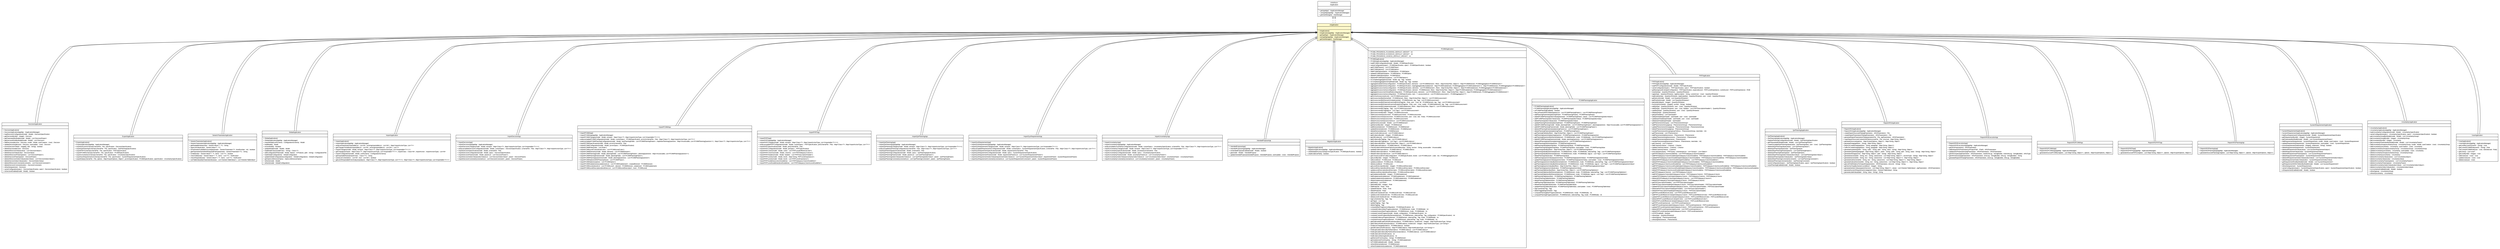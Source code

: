 #!/usr/local/bin/dot
#
# Class diagram 
# Generated by UMLGraph version R5_6-24-gf6e263 (http://www.umlgraph.org/)
#

digraph G {
	edge [fontname="arial",fontsize=10,labelfontname="arial",labelfontsize=10];
	node [fontname="arial",fontsize=10,shape=plaintext];
	nodesep=0.25;
	ranksep=0.5;
	// gov.sandia.cf.application.AApplication
	c35426 [label=<<table title="gov.sandia.cf.application.AApplication" border="0" cellborder="1" cellspacing="0" cellpadding="2" port="p" bgcolor="lemonChiffon" href="./AApplication.html">
		<tr><td><table border="0" cellspacing="0" cellpadding="1">
<tr><td align="center" balign="center"><font face="arial italic"> AApplication </font></td></tr>
		</table></td></tr>
		<tr><td><table border="0" cellspacing="0" cellpadding="1">
<tr><td align="left" balign="left">  </td></tr>
		</table></td></tr>
		<tr><td><table border="0" cellspacing="0" cellpadding="1">
<tr><td align="left" balign="left"> + AApplication() </td></tr>
<tr><td align="left" balign="left"> + AApplication(appMgr : IApplicationManager) </td></tr>
<tr><td align="left" balign="left"> + getAppMgr() : IApplicationManager </td></tr>
<tr><td align="left" balign="left"> + setAppMgr(appMgr : IApplicationManager) </td></tr>
<tr><td align="left" balign="left"> + getDaoManager() : DaoManager </td></tr>
		</table></td></tr>
		</table>>, URL="./AApplication.html", fontname="arial", fontcolor="black", fontsize=10.0];
	// gov.sandia.cf.application.IApplication
	c35545 [label=<<table title="gov.sandia.cf.application.IApplication" border="0" cellborder="1" cellspacing="0" cellpadding="2" port="p" href="./IApplication.html">
		<tr><td><table border="0" cellspacing="0" cellpadding="1">
<tr><td align="center" balign="center"> &#171;interface&#187; </td></tr>
<tr><td align="center" balign="center"> IApplication </td></tr>
		</table></td></tr>
		<tr><td><table border="0" cellspacing="0" cellpadding="1">
<tr><td align="left" balign="left">  </td></tr>
		</table></td></tr>
		<tr><td><table border="0" cellspacing="0" cellpadding="1">
<tr><td align="left" balign="left"><font face="arial italic" point-size="10.0"> + getAppMgr() : IApplicationManager </font></td></tr>
<tr><td align="left" balign="left"><font face="arial italic" point-size="10.0"> + setAppMgr(appMgr : IApplicationManager) </font></td></tr>
<tr><td align="left" balign="left"><font face="arial italic" point-size="10.0"> + getDaoManager() : DaoManager </font></td></tr>
		</table></td></tr>
		</table>>, URL="./IApplication.html", fontname="arial", fontcolor="black", fontsize=10.0];
	// gov.sandia.cf.application.impl.DecisionApplication
	c35575 [label=<<table title="gov.sandia.cf.application.impl.DecisionApplication" border="0" cellborder="1" cellspacing="0" cellpadding="2" port="p" href="./impl/DecisionApplication.html">
		<tr><td><table border="0" cellspacing="0" cellpadding="1">
<tr><td align="center" balign="center"> DecisionApplication </td></tr>
		</table></td></tr>
		<tr><td><table border="0" cellspacing="0" cellpadding="1">
<tr><td align="left" balign="left">  </td></tr>
		</table></td></tr>
		<tr><td><table border="0" cellspacing="0" cellpadding="1">
<tr><td align="left" balign="left"> + DecisionApplication() </td></tr>
<tr><td align="left" balign="left"> + DecisionApplication(appMgr : IApplicationManager) </td></tr>
<tr><td align="left" balign="left"> + loadDecisionConfiguration(model : Model) : DecisionSpecification </td></tr>
<tr><td align="left" balign="left"> + getDecisionById(id : Integer) : Decision </td></tr>
<tr><td align="left" balign="left"> + getParameterByModel(model : Model) : List&lt;DecisionParam&gt; </td></tr>
<tr><td align="left" balign="left"> + getDecisionRootByModel(model : Model) : List&lt;Decision&gt; </td></tr>
<tr><td align="left" balign="left"> + addDecision(decision : Decision, model : Model, userCreation : User) : Decision </td></tr>
<tr><td align="left" balign="left"> + updateDecision(decision : Decision, userUpdate : User) : Decision </td></tr>
<tr><td align="left" balign="left"> + existsDecisionTitle(id : Integer[], title : String) : boolean </td></tr>
<tr><td align="left" balign="left"> + deleteDecision(decision : Decision) </td></tr>
<tr><td align="left" balign="left"> + deleteAllDecisionValue(values : List&lt;DecisionValue&gt;) </td></tr>
<tr><td align="left" balign="left"> + deleteDecisionValue(value : DecisionValue) </td></tr>
<tr><td align="left" balign="left"> + deleteAllDecisionParam(params : List&lt;DecisionParam&gt;) </td></tr>
<tr><td align="left" balign="left"> + deleteDecisionParam(param : DecisionParam) </td></tr>
<tr><td align="left" balign="left"> + deleteAllDecisionSelectValue(selectValues : List&lt;DecisionSelectValue&gt;) </td></tr>
<tr><td align="left" balign="left"> + deleteDecisionSelectValue(select : DecisionSelectValue) </td></tr>
<tr><td align="left" balign="left"> + deleteAllDecisionConstraint(contraints : List&lt;DecisionConstraint&gt;) </td></tr>
<tr><td align="left" balign="left"> + deleteDecisionConstraint(select : DecisionConstraint) </td></tr>
<tr><td align="left" balign="left"> + refresh(requirement : Decision) </td></tr>
<tr><td align="left" balign="left"> + sameConfiguration(spec1 : DecisionSpecification, spec2 : DecisionSpecification) : boolean </td></tr>
<tr><td align="left" balign="left"> + isDecisionEnabled(model : Model) : boolean </td></tr>
		</table></td></tr>
		</table>>, URL="./impl/DecisionApplication.html", fontname="arial", fontcolor="black", fontsize=10.0];
	// gov.sandia.cf.application.impl.ExportApplication
	c35577 [label=<<table title="gov.sandia.cf.application.impl.ExportApplication" border="0" cellborder="1" cellspacing="0" cellpadding="2" port="p" href="./impl/ExportApplication.html">
		<tr><td><table border="0" cellspacing="0" cellpadding="1">
<tr><td align="center" balign="center"> ExportApplication </td></tr>
		</table></td></tr>
		<tr><td><table border="0" cellspacing="0" cellpadding="1">
<tr><td align="left" balign="left">  </td></tr>
		</table></td></tr>
		<tr><td><table border="0" cellspacing="0" cellpadding="1">
<tr><td align="left" balign="left"> + ExportApplication() </td></tr>
<tr><td align="left" balign="left"> + ExportApplication(appMgr : ApplicationManager) </td></tr>
<tr><td align="left" balign="left"> + exportDecisionSchema(schemaFile : File, specification : DecisionSpecification) </td></tr>
<tr><td align="left" balign="left"> + exportQoIPlanningSchema(schemaFile : File, specification : QoIPlanningSpecification) </td></tr>
<tr><td align="left" balign="left"> + exportPIRTSchema(schemaFile : File, specification : PIRTSpecification) </td></tr>
<tr><td align="left" balign="left"> + exportPCMMSchema(schemaFile : File, specification : PCMMSpecification) </td></tr>
<tr><td align="left" balign="left"> + exportUncertaintySchema(schemaFile : File, specification : UncertaintySpecification) </td></tr>
<tr><td align="left" balign="left"> + exportSysRequirementsSchema(schemaFile : File, specification : SystemRequirementSpecification) </td></tr>
<tr><td align="left" balign="left"> + exportData(schemaFile : File, options : Map&lt;ExportOptions, Object&gt;, pcmmSpecification : PCMMSpecification, specification : UncertaintySpecification) </td></tr>
		</table></td></tr>
		</table>>, URL="./impl/ExportApplication.html", fontname="arial", fontcolor="black", fontsize=10.0];
	// gov.sandia.cf.application.impl.GenericParameterApplication
	c35579 [label=<<table title="gov.sandia.cf.application.impl.GenericParameterApplication" border="0" cellborder="1" cellspacing="0" cellpadding="2" port="p" href="./impl/GenericParameterApplication.html">
		<tr><td><table border="0" cellspacing="0" cellpadding="1">
<tr><td align="center" balign="center"> GenericParameterApplication </td></tr>
		</table></td></tr>
		<tr><td><table border="0" cellspacing="0" cellpadding="1">
<tr><td align="left" balign="left">  </td></tr>
		</table></td></tr>
		<tr><td><table border="0" cellspacing="0" cellpadding="1">
<tr><td align="left" balign="left"> + GenericParameterApplication() </td></tr>
<tr><td align="left" balign="left"> + GenericParameterApplication(appMgr : ApplicationManager) </td></tr>
<tr><td align="left" balign="left"> + getReadableValue(value : GenericValue&lt;?, ?&gt;) : String </td></tr>
<tr><td align="left" balign="left"> + openLinkValue(value : GenericValue&lt;?, ?&gt;) </td></tr>
<tr><td align="left" balign="left"> + isParameterAvailableForLevel(parameter : GenericParameter&lt;?&gt;, levelNumber : int) : boolean </td></tr>
<tr><td align="left" balign="left"> + getParameterNameWithRequiredPrefix(parameter : GenericParameter&lt;?&gt;) : String </td></tr>
<tr><td align="left" balign="left"> + isValid(value : GenericValue&lt;?, ?&gt;, items : List&lt;?&gt;) : boolean </td></tr>
<tr><td align="left" balign="left"> + checkValid(value : GenericValue&lt;?, ?&gt;, items : List&lt;?&gt;) : Notification </td></tr>
<tr><td align="left" balign="left"> + checkRequired(value : GenericValue&lt;?, ?&gt;, items : List&lt;?&gt;) : Notification </td></tr>
<tr><td align="left" balign="left"> + sortTableValuesByParameterId(values : List&lt;IGenericTableValue&gt;) : List&lt;IGenericTableValue&gt; </td></tr>
		</table></td></tr>
		</table>>, URL="./impl/GenericParameterApplication.html", fontname="arial", fontcolor="black", fontsize=10.0];
	// gov.sandia.cf.application.impl.GlobalApplication
	c35581 [label=<<table title="gov.sandia.cf.application.impl.GlobalApplication" border="0" cellborder="1" cellspacing="0" cellpadding="2" port="p" href="./impl/GlobalApplication.html">
		<tr><td><table border="0" cellspacing="0" cellpadding="1">
<tr><td align="center" balign="center"> GlobalApplication </td></tr>
		</table></td></tr>
		<tr><td><table border="0" cellspacing="0" cellpadding="1">
<tr><td align="left" balign="left">  </td></tr>
		</table></td></tr>
		<tr><td><table border="0" cellspacing="0" cellpadding="1">
<tr><td align="left" balign="left"> + GlobalApplication() </td></tr>
<tr><td align="left" balign="left"> + GlobalApplication(appMgr : ApplicationManager) </td></tr>
<tr><td align="left" balign="left"> + importModel(confSchema : ConfigurationSchema) : Model </td></tr>
<tr><td align="left" balign="left"> + loadModel() : Model </td></tr>
<tr><td align="left" balign="left"> + existsModel() : Boolean </td></tr>
<tr><td align="left" balign="left"> + updateModel(model : Model) : Model </td></tr>
<tr><td align="left" balign="left"> + loadModelClass(modelClass : String) : Class&lt;?&gt; </td></tr>
<tr><td align="left" balign="left"> + addConfigurationFile(model : Model, feature : CFFeature, path : String) : ConfigurationFile </td></tr>
<tr><td align="left" balign="left"> + loadGlobalConfiguration() : GlobalConfiguration </td></tr>
<tr><td align="left" balign="left"> + updateGlobalConfiguration(configuration : GlobalConfiguration) : GlobalConfiguration </td></tr>
<tr><td align="left" balign="left"> + getOpenLinkBrowserOpts() : OpenLinkBrowserOption </td></tr>
<tr><td align="left" balign="left"> + refresh(model : Model) </td></tr>
<tr><td align="left" balign="left"> + refresh(model : GlobalConfiguration) </td></tr>
		</table></td></tr>
		</table>>, URL="./impl/GlobalApplication.html", fontname="arial", fontcolor="black", fontsize=10.0];
	// gov.sandia.cf.application.impl.ImportApplication
	c35583 [label=<<table title="gov.sandia.cf.application.impl.ImportApplication" border="0" cellborder="1" cellspacing="0" cellpadding="2" port="p" href="./impl/ImportApplication.html">
		<tr><td><table border="0" cellspacing="0" cellpadding="1">
<tr><td align="center" balign="center"> ImportApplication </td></tr>
		</table></td></tr>
		<tr><td><table border="0" cellspacing="0" cellpadding="1">
<tr><td align="left" balign="left">  </td></tr>
		</table></td></tr>
		<tr><td><table border="0" cellspacing="0" cellpadding="1">
<tr><td align="left" balign="left"> + ImportApplication() </td></tr>
<tr><td align="left" balign="left"> + ImportApplication(appMgr : ApplicationManager) </td></tr>
<tr><td align="left" balign="left"> + analyzeImport(newImportableList : List&lt;M&gt;, existingImportableList : List&lt;M&gt;) : Map&lt;ImportActionType, List&lt;?&gt;&gt; </td></tr>
<tr><td align="left" balign="left"> + getChangesToAdd(newImportableList : List&lt;M&gt;, existingImportableList : List&lt;M&gt;) : List&lt;?&gt; </td></tr>
<tr><td align="left" balign="left"> + importChanges(model : Model, toImport : Map&lt;Class&lt;?&gt;, Map&lt;ImportActionType, List&lt;IImportable&lt;?&gt;&gt;&gt;&gt;) </td></tr>
<tr><td align="left" balign="left"> + getChanges(toImport : Map&lt;Class&lt;?&gt;, Map&lt;ImportActionType, List&lt;IImportable&lt;?&gt;&gt;&gt;&gt;, importClass : Class&lt;M&gt;, importAction : ImportActionType) : List&lt;M&gt; </td></tr>
<tr><td align="left" balign="left"> + importConfiguration(model : Model, confSchema : ConfigurationSchema) </td></tr>
<tr><td align="left" balign="left"> + getImportableName(importClass : Class&lt;?&gt;) : String </td></tr>
<tr><td align="left" balign="left"> + sameListContent(list1 : List&lt;M&gt;, list2 : List&lt;M&gt;) : boolean </td></tr>
<tr><td align="left" balign="left"> + getListOfImportableFromAnalysis(analysis : Map&lt;Class&lt;?&gt;, Map&lt;ImportActionType, List&lt;?&gt;&gt;&gt;) : Map&lt;Class&lt;?&gt;, Map&lt;ImportActionType, List&lt;IImportable&lt;?&gt;&gt;&gt;&gt; </td></tr>
		</table></td></tr>
		</table>>, URL="./impl/ImportApplication.html", fontname="arial", fontcolor="black", fontsize=10.0];
	// gov.sandia.cf.application.impl.ImportDecisionApp
	c35585 [label=<<table title="gov.sandia.cf.application.impl.ImportDecisionApp" border="0" cellborder="1" cellspacing="0" cellpadding="2" port="p" href="./impl/ImportDecisionApp.html">
		<tr><td><table border="0" cellspacing="0" cellpadding="1">
<tr><td align="center" balign="center"> ImportDecisionApp </td></tr>
		</table></td></tr>
		<tr><td><table border="0" cellspacing="0" cellpadding="1">
<tr><td align="left" balign="left">  </td></tr>
		</table></td></tr>
		<tr><td><table border="0" cellspacing="0" cellpadding="1">
<tr><td align="left" balign="left"> + ImportDecisionApp() </td></tr>
<tr><td align="left" balign="left"> + ImportDecisionApp(appMgr : ApplicationManager) </td></tr>
<tr><td align="left" balign="left"> + importDecisionChanges(model : Model, toImport : Map&lt;Class&lt;?&gt;, Map&lt;ImportActionType, List&lt;IImportable&lt;?&gt;&gt;&gt;&gt;) </td></tr>
<tr><td align="left" balign="left"> + analyzeUpdateDecisionConfiguration(model : Model, currentSpecs : DecisionSpecification, schemaFile : File) : Map&lt;Class&lt;?&gt;, Map&lt;ImportActionType, List&lt;?&gt;&gt;&gt; </td></tr>
<tr><td align="left" balign="left"> + importDecisionSpecification(model : Model, schemaFile : File) </td></tr>
<tr><td align="left" balign="left"> + importDecisionConfiguration(model : Model, specs : DecisionSpecification) </td></tr>
<tr><td align="left" balign="left"> + importDecisionParam(model : Model, paramList : List&lt;DecisionParam&gt;) </td></tr>
<tr><td align="left" balign="left"> + importDecisionSelectValue(selectValueList : List&lt;DecisionSelectValue&gt;, param : DecisionParam) </td></tr>
<tr><td align="left" balign="left"> + importDecisionConstraint(constraintList : List&lt;DecisionConstraint&gt;, param : DecisionParam) </td></tr>
		</table></td></tr>
		</table>>, URL="./impl/ImportDecisionApp.html", fontname="arial", fontcolor="black", fontsize=10.0];
	// gov.sandia.cf.application.impl.ImportPCMMApp
	c35587 [label=<<table title="gov.sandia.cf.application.impl.ImportPCMMApp" border="0" cellborder="1" cellspacing="0" cellpadding="2" port="p" href="./impl/ImportPCMMApp.html">
		<tr><td><table border="0" cellspacing="0" cellpadding="1">
<tr><td align="center" balign="center"> ImportPCMMApp </td></tr>
		</table></td></tr>
		<tr><td><table border="0" cellspacing="0" cellpadding="1">
<tr><td align="left" balign="left">  </td></tr>
		</table></td></tr>
		<tr><td><table border="0" cellspacing="0" cellpadding="1">
<tr><td align="left" balign="left"> + ImportPCMMApp() </td></tr>
<tr><td align="left" balign="left"> + ImportPCMMApp(appMgr : ApplicationManager) </td></tr>
<tr><td align="left" balign="left"> + importPCMMChanges(model : Model, toImport : Map&lt;Class&lt;?&gt;, Map&lt;ImportActionType, List&lt;IImportable&lt;?&gt;&gt;&gt;&gt;) </td></tr>
<tr><td align="left" balign="left"> + analyzeUpdatePCMMConfiguration(model : Model, currentSpecs : PCMMSpecification, pcmmSchemaFile : File) : Map&lt;Class&lt;?&gt;, Map&lt;ImportActionType, List&lt;?&gt;&gt;&gt; </td></tr>
<tr><td align="left" balign="left"> + analyzeUpdatePCMMPlanningConfiguration(model : Model, newPlanningFields : List&lt;PCMMPlanningParam&gt;, mapNewPlanningQuestions : Map&lt;IAssessable, List&lt;PCMMPlanningQuestion&gt;&gt;) : Map&lt;Class&lt;?&gt;, Map&lt;ImportActionType, List&lt;?&gt;&gt;&gt; </td></tr>
<tr><td align="left" balign="left"> + importPCMMSpecification(model : Model, pcmmSchemaFile : File) </td></tr>
<tr><td align="left" balign="left"> + importPCMMConfiguration(model : Model, pcmmSpecs : PCMMSpecification) </td></tr>
<tr><td align="left" balign="left"> + importPCMMRoles(roles : List&lt;Role&gt;) </td></tr>
<tr><td align="left" balign="left"> + importPCMMLevelColors(levelColors : List&lt;PCMMLevelColor&gt;) </td></tr>
<tr><td align="left" balign="left"> + importPCMMElements(model : Model, elements : List&lt;PCMMElement&gt;) </td></tr>
<tr><td align="left" balign="left"> + importPCMMPlanning(model : Model, planningFields : List&lt;PCMMPlanningParam&gt;, planningQuestions : Map&lt;IAssessable, List&lt;PCMMPlanningQuestion&gt;&gt;) </td></tr>
<tr><td align="left" balign="left"> + importPCMMPlanningParam(model : Model, planningFields : List&lt;PCMMPlanningParam&gt;) </td></tr>
<tr><td align="left" balign="left"> + importPCMMPlanningQuestions(model : Model, planningQuestions : List&lt;PCMMPlanningQuestion&gt;) </td></tr>
<tr><td align="left" balign="left"> + importPCMMOptionsWithPhases(phases : List&lt;PCMMPhase&gt;) </td></tr>
<tr><td align="left" balign="left"> + importPCMMOptions(options : List&lt;PCMMOption&gt;) </td></tr>
<tr><td align="left" balign="left"> + importPCMMSubelements(subelementList : List&lt;PCMMSubelement&gt;, createdElement : PCMMElement) </td></tr>
<tr><td align="left" balign="left"> + importPCMMLevels(levelList : List&lt;PCMMLevel&gt;, element : PCMMElement, subelement : PCMMSubelement) </td></tr>
<tr><td align="left" balign="left"> + importPCMMLevelDescriptors(levelDescList : List&lt;PCMMLevelDescriptor&gt;, level : PCMMLevel) </td></tr>
		</table></td></tr>
		</table>>, URL="./impl/ImportPCMMApp.html", fontname="arial", fontcolor="black", fontsize=10.0];
	// gov.sandia.cf.application.impl.ImportPIRTApp
	c35589 [label=<<table title="gov.sandia.cf.application.impl.ImportPIRTApp" border="0" cellborder="1" cellspacing="0" cellpadding="2" port="p" href="./impl/ImportPIRTApp.html">
		<tr><td><table border="0" cellspacing="0" cellpadding="1">
<tr><td align="center" balign="center"> ImportPIRTApp </td></tr>
		</table></td></tr>
		<tr><td><table border="0" cellspacing="0" cellpadding="1">
<tr><td align="left" balign="left">  </td></tr>
		</table></td></tr>
		<tr><td><table border="0" cellspacing="0" cellpadding="1">
<tr><td align="left" balign="left"> + ImportPIRTApp() </td></tr>
<tr><td align="left" balign="left"> + ImportPIRTApp(appMgr : ApplicationManager) </td></tr>
<tr><td align="left" balign="left"> + importPIRTChanges(model : Model, toImport : Map&lt;Class&lt;?&gt;, Map&lt;ImportActionType, List&lt;IImportable&lt;?&gt;&gt;&gt;&gt;) </td></tr>
<tr><td align="left" balign="left"> + analyzeUpdatePIRTConfiguration(model : Model, currentSpecs : PIRTSpecification, pirtSchemaFile : File) : Map&lt;Class&lt;?&gt;, Map&lt;ImportActionType, List&lt;?&gt;&gt;&gt; </td></tr>
<tr><td align="left" balign="left"> + importPIRTSpecification(model : Model, pirtSchemaFile : File) </td></tr>
<tr><td align="left" balign="left"> + importPIRTConfiguration(model : Model, pirtSpecs : PIRTSpecification) </td></tr>
<tr><td align="left" balign="left"> + importPIRTColors(model : Model, colors : List&lt;PIRTLevelDifferenceColor&gt;) </td></tr>
<tr><td align="left" balign="left"> + importPIRTColumns(model : Model, columns : List&lt;PIRTAdequacyColumn&gt;) </td></tr>
<tr><td align="left" balign="left"> + importPIRTHeaders(model : Model, headers : List&lt;PIRTDescriptionHeader&gt;) </td></tr>
<tr><td align="left" balign="left"> + importPIRTLevels(model : Model, levels : Map&lt;String, PIRTLevelImportance&gt;) </td></tr>
<tr><td align="left" balign="left"> + importPIRTLevels(model : Model, levels : List&lt;PIRTLevelImportance&gt;) </td></tr>
<tr><td align="left" balign="left"> + importPIRTGuidelines(columnGuidelines : List&lt;PIRTAdequacyColumnGuideline&gt;) </td></tr>
<tr><td align="left" balign="left"> + importPIRTLevelGuidelines(levelGuidelines : List&lt;PIRTAdequacyColumnLevelGuideline&gt;) </td></tr>
		</table></td></tr>
		</table>>, URL="./impl/ImportPIRTApp.html", fontname="arial", fontcolor="black", fontsize=10.0];
	// gov.sandia.cf.application.impl.ImportQoIPlanningApp
	c35591 [label=<<table title="gov.sandia.cf.application.impl.ImportQoIPlanningApp" border="0" cellborder="1" cellspacing="0" cellpadding="2" port="p" href="./impl/ImportQoIPlanningApp.html">
		<tr><td><table border="0" cellspacing="0" cellpadding="1">
<tr><td align="center" balign="center"> ImportQoIPlanningApp </td></tr>
		</table></td></tr>
		<tr><td><table border="0" cellspacing="0" cellpadding="1">
<tr><td align="left" balign="left">  </td></tr>
		</table></td></tr>
		<tr><td><table border="0" cellspacing="0" cellpadding="1">
<tr><td align="left" balign="left"> + ImportQoIPlanningApp() </td></tr>
<tr><td align="left" balign="left"> + ImportQoIPlanningApp(appMgr : ApplicationManager) </td></tr>
<tr><td align="left" balign="left"> + importQoIPlanningChanges(model : Model, toImport : Map&lt;Class&lt;?&gt;, Map&lt;ImportActionType, List&lt;IImportable&lt;?&gt;&gt;&gt;&gt;) </td></tr>
<tr><td align="left" balign="left"> + analyzeUpdateQoIPlanningConfiguration(schemaFile : File) : Map&lt;Class&lt;?&gt;, Map&lt;ImportActionType, List&lt;?&gt;&gt;&gt; </td></tr>
<tr><td align="left" balign="left"> + importQoIPlanningSpecification(model : Model, schemaFile : File) </td></tr>
<tr><td align="left" balign="left"> + importQoIPlanningConfiguration(model : Model, specs : QoIPlanningSpecification) </td></tr>
<tr><td align="left" balign="left"> + importQoIPlanningParam(model : Model, paramList : List&lt;QoIPlanningParam&gt;) </td></tr>
<tr><td align="left" balign="left"> + importQoIPlanningSelectValue(selectValueList : List&lt;QoIPlanningSelectValue&gt;, param : QoIPlanningParam) </td></tr>
<tr><td align="left" balign="left"> + importQoIPlanningConstraint(constraintList : List&lt;QoIPlanningConstraint&gt;, param : QoIPlanningParam) </td></tr>
		</table></td></tr>
		</table>>, URL="./impl/ImportQoIPlanningApp.html", fontname="arial", fontcolor="black", fontsize=10.0];
	// gov.sandia.cf.application.impl.ImportSysRequirementApp
	c35593 [label=<<table title="gov.sandia.cf.application.impl.ImportSysRequirementApp" border="0" cellborder="1" cellspacing="0" cellpadding="2" port="p" href="./impl/ImportSysRequirementApp.html">
		<tr><td><table border="0" cellspacing="0" cellpadding="1">
<tr><td align="center" balign="center"> ImportSysRequirementApp </td></tr>
		</table></td></tr>
		<tr><td><table border="0" cellspacing="0" cellpadding="1">
<tr><td align="left" balign="left">  </td></tr>
		</table></td></tr>
		<tr><td><table border="0" cellspacing="0" cellpadding="1">
<tr><td align="left" balign="left"> + ImportSysRequirementApp() </td></tr>
<tr><td align="left" balign="left"> + ImportSysRequirementApp(appMgr : ApplicationManager) </td></tr>
<tr><td align="left" balign="left"> + importSysRequirementChanges(model : Model, toImport : Map&lt;Class&lt;?&gt;, Map&lt;ImportActionType, List&lt;IImportable&lt;?&gt;&gt;&gt;&gt;) </td></tr>
<tr><td align="left" balign="left"> + analyzeUpdateRequirementsConfiguration(model : Model, currentSpecs : SystemRequirementSpecification, schemaFile : File) : Map&lt;Class&lt;?&gt;, Map&lt;ImportActionType, List&lt;?&gt;&gt;&gt; </td></tr>
<tr><td align="left" balign="left"> + importSysRequirementSpecification(model : Model, requirementSchemaFile : File) </td></tr>
<tr><td align="left" balign="left"> + importSysRequirementConfiguration(model : Model, specs : SystemRequirementSpecification) </td></tr>
<tr><td align="left" balign="left"> + importSysRequirementParam(model : Model, requirementParamList : List&lt;SystemRequirementParam&gt;) </td></tr>
<tr><td align="left" balign="left"> + importSysRequirementSelectValue(requirementSelectValueList : List&lt;SystemRequirementSelectValue&gt;, requirementParam : SystemRequirementParam) </td></tr>
<tr><td align="left" balign="left"> + importSysRequirementConstraint(constraintList : List&lt;SystemRequirementConstraint&gt;, param : SystemRequirementParam) </td></tr>
		</table></td></tr>
		</table>>, URL="./impl/ImportSysRequirementApp.html", fontname="arial", fontcolor="black", fontsize=10.0];
	// gov.sandia.cf.application.impl.ImportUncertaintyApp
	c35595 [label=<<table title="gov.sandia.cf.application.impl.ImportUncertaintyApp" border="0" cellborder="1" cellspacing="0" cellpadding="2" port="p" href="./impl/ImportUncertaintyApp.html">
		<tr><td><table border="0" cellspacing="0" cellpadding="1">
<tr><td align="center" balign="center"> ImportUncertaintyApp </td></tr>
		</table></td></tr>
		<tr><td><table border="0" cellspacing="0" cellpadding="1">
<tr><td align="left" balign="left">  </td></tr>
		</table></td></tr>
		<tr><td><table border="0" cellspacing="0" cellpadding="1">
<tr><td align="left" balign="left"> + ImportUncertaintyApp() </td></tr>
<tr><td align="left" balign="left"> + ImportUncertaintyApp(appMgr : ApplicationManager) </td></tr>
<tr><td align="left" balign="left"> + analyzeUpdateUncertaintyConfiguration(model : Model, currentSpecs : UncertaintySpecification, schemaFile : File) : Map&lt;Class&lt;?&gt;, Map&lt;ImportActionType, List&lt;?&gt;&gt;&gt; </td></tr>
<tr><td align="left" balign="left"> + importUncertaintyChanges(model : Model, toImport : Map&lt;Class&lt;?&gt;, Map&lt;ImportActionType, List&lt;IImportable&lt;?&gt;&gt;&gt;&gt;) </td></tr>
<tr><td align="left" balign="left"> + importUncertaintySpecification(model : Model, uncertaintySchemaFile : File) </td></tr>
<tr><td align="left" balign="left"> + importUncertaintyConfiguration(model : Model, specs : UncertaintySpecification) </td></tr>
<tr><td align="left" balign="left"> + importUncertaintyParam(model : Model, uncertaintyParamList : List&lt;UncertaintyParam&gt;) </td></tr>
<tr><td align="left" balign="left"> + importUncertaintySelectValue(uncertaintySelectValueList : List&lt;UncertaintySelectValue&gt;, uncertaintyParam : UncertaintyParam) </td></tr>
<tr><td align="left" balign="left"> + importUncertaintyConstraint(constraintList : List&lt;UncertaintyConstraint&gt;, param : UncertaintyParam) </td></tr>
		</table></td></tr>
		</table>>, URL="./impl/ImportUncertaintyApp.html", fontname="arial", fontcolor="black", fontsize=10.0];
	// gov.sandia.cf.application.impl.IntendedPurposeApp
	c35597 [label=<<table title="gov.sandia.cf.application.impl.IntendedPurposeApp" border="0" cellborder="1" cellspacing="0" cellpadding="2" port="p" href="./impl/IntendedPurposeApp.html">
		<tr><td><table border="0" cellspacing="0" cellpadding="1">
<tr><td align="center" balign="center"> IntendedPurposeApp </td></tr>
		</table></td></tr>
		<tr><td><table border="0" cellspacing="0" cellpadding="1">
<tr><td align="left" balign="left">  </td></tr>
		</table></td></tr>
		<tr><td><table border="0" cellspacing="0" cellpadding="1">
<tr><td align="left" balign="left"> + IntendedPurposeApp() </td></tr>
<tr><td align="left" balign="left"> + IntendedPurposeApp(appMgr : ApplicationManager) </td></tr>
<tr><td align="left" balign="left"> + isIntendedPurposeEnabled(model : Model) : boolean </td></tr>
<tr><td align="left" balign="left"> + get(model : Model) : IntendedPurpose </td></tr>
<tr><td align="left" balign="left"> + updateIntendedPurpose(intendedPurpose : IntendedPurpose, userUpdate : User) : IntendedPurpose </td></tr>
		</table></td></tr>
		</table>>, URL="./impl/IntendedPurposeApp.html", fontname="arial", fontcolor="black", fontsize=10.0];
	// gov.sandia.cf.application.impl.MigrationApplication
	c35599 [label=<<table title="gov.sandia.cf.application.impl.MigrationApplication" border="0" cellborder="1" cellspacing="0" cellpadding="2" port="p" href="./impl/MigrationApplication.html">
		<tr><td><table border="0" cellspacing="0" cellpadding="1">
<tr><td align="center" balign="center"> MigrationApplication </td></tr>
		</table></td></tr>
		<tr><td><table border="0" cellspacing="0" cellpadding="1">
<tr><td align="left" balign="left">  </td></tr>
		</table></td></tr>
		<tr><td><table border="0" cellspacing="0" cellpadding="1">
<tr><td align="left" balign="left"> + MigrationApplication() </td></tr>
<tr><td align="left" balign="left"> + MigrationApplication(appMgr : ApplicationManager) </td></tr>
<tr><td align="left" balign="left"> + clearMultipleAssessment(pcmmSpecification : PCMMSpecification) : boolean </td></tr>
<tr><td align="left" balign="left"> + clearEvidencePath() : boolean </td></tr>
		</table></td></tr>
		</table>>, URL="./impl/MigrationApplication.html", fontname="arial", fontcolor="black", fontsize=10.0];
	// gov.sandia.cf.application.impl.PCMMApplication
	c35602 [label=<<table title="gov.sandia.cf.application.impl.PCMMApplication" border="0" cellborder="1" cellspacing="0" cellpadding="2" port="p" href="./impl/PCMMApplication.html">
		<tr><td><table border="0" cellspacing="0" cellpadding="1">
<tr><td align="center" balign="center"> PCMMApplication </td></tr>
		</table></td></tr>
		<tr><td><table border="0" cellspacing="0" cellpadding="1">
<tr><td align="left" balign="left"> + PCMM_PROGRESS_PLANNING_DEFAULT_WEIGHT : int </td></tr>
<tr><td align="left" balign="left"> + PCMM_PROGRESS_EVIDENCE_DEFAULT_WEIGHT : int </td></tr>
<tr><td align="left" balign="left"> + PCMM_PROGRESS_ASSESS_DEFAULT_WEIGHT : int </td></tr>
		</table></td></tr>
		<tr><td><table border="0" cellspacing="0" cellpadding="1">
<tr><td align="left" balign="left"> + PCMMApplication() </td></tr>
<tr><td align="left" balign="left"> + PCMMApplication(appMgr : ApplicationManager) </td></tr>
<tr><td align="left" balign="left"> + loadPCMMConfiguration(model : Model) : PCMMSpecification </td></tr>
<tr><td align="left" balign="left"> + sameConfiguration(spec1 : PCMMSpecification, spec2 : PCMMSpecification) : boolean </td></tr>
<tr><td align="left" balign="left"> + getPCMMPhases() : List&lt;PCMMPhase&gt; </td></tr>
<tr><td align="left" balign="left"> + getPCMMOptions() : List&lt;PCMMOption&gt; </td></tr>
<tr><td align="left" balign="left"> + addPCMMOption(option : PCMMOption) : PCMMOption </td></tr>
<tr><td align="left" balign="left"> + updatePCMMOption(option : PCMMOption) : PCMMOption </td></tr>
<tr><td align="left" balign="left"> + deletePCMMOption(option : PCMMOption) </td></tr>
<tr><td align="left" balign="left"> + deleteAllPCMMOptions(options : List&lt;PCMMOption&gt;) </td></tr>
<tr><td align="left" balign="left"> + isCompleteAggregation(model : Model, tag : Tag) : boolean </td></tr>
<tr><td align="left" balign="left"> + isCompleteAggregationSimplified(model : Model, tag : Tag) : boolean </td></tr>
<tr><td align="left" balign="left"> + aggregateSubelements(configuration : PCMMSpecification, elements : List&lt;PCMMElement&gt;, filters : Map&lt;EntityFilter, Object&gt;) : Map&lt;PCMMElement, PCMMAggregation&lt;PCMMElement&gt;&gt; </td></tr>
<tr><td align="left" balign="left"> + aggregateSubelements(configuration : PCMMSpecification, mapAggregationBySubelement : Map&lt;PCMMSubelement, PCMMAggregation&lt;PCMMSubelement&gt;&gt;) : Map&lt;PCMMElement, PCMMAggregation&lt;PCMMElement&gt;&gt; </td></tr>
<tr><td align="left" balign="left"> + aggregateAssessments(configuration : PCMMSpecification, elements : List&lt;PCMMElement&gt;, filters : Map&lt;EntityFilter, Object&gt;) : Map&lt;PCMMSubelement, PCMMAggregation&lt;PCMMSubelement&gt;&gt; </td></tr>
<tr><td align="left" balign="left"> + aggregateAssessments(configuration : PCMMSpecification, element : PCMMElement, filters : Map&lt;EntityFilter, Object&gt;) : Map&lt;PCMMSubelement, PCMMAggregation&lt;PCMMSubelement&gt;&gt; </td></tr>
<tr><td align="left" balign="left"> + aggregateAssessmentSimplified(configuration : PCMMSpecification, elements : List&lt;PCMMElement&gt;, filters : Map&lt;EntityFilter, Object&gt;) : Map&lt;PCMMElement, PCMMAggregation&lt;PCMMElement&gt;&gt; </td></tr>
<tr><td align="left" balign="left"> + aggregateAssessments(configuration : PCMMSpecification, item : T, assessmentList : List&lt;PCMMAssessment&gt;) : PCMMAggregation&lt;T&gt; </td></tr>
<tr><td align="left" balign="left"> + getActiveAssessmentList() : List&lt;PCMMAssessment&gt; </td></tr>
<tr><td align="left" balign="left"> + getAssessmentByElement(elt : PCMMElement, filters : Map&lt;EntityFilter, Object&gt;) : List&lt;PCMMAssessment&gt; </td></tr>
<tr><td align="left" balign="left"> + getAssessmentByElementInSubelement(elt : PCMMElement, tag : Tag) : List&lt;PCMMAssessment&gt; </td></tr>
<tr><td align="left" balign="left"> + getAssessmentByRoleAndUserAndEltAndTag(role : Role, user : User, elt : PCMMElement, tag : Tag) : List&lt;PCMMAssessment&gt; </td></tr>
<tr><td align="left" balign="left"> + getAssessmentByRoleAndUserAndSubeltAndTag(role : Role, user : User, subelt : PCMMSubelement, tag : Tag) : List&lt;PCMMAssessment&gt; </td></tr>
<tr><td align="left" balign="left"> + getAssessmentBySubelement(subelt : PCMMSubelement, filters : Map&lt;EntityFilter, Object&gt;) : List&lt;PCMMAssessment&gt; </td></tr>
<tr><td align="left" balign="left"> + getAssessmentByTag(tag : Tag) : List&lt;PCMMAssessment&gt; </td></tr>
<tr><td align="left" balign="left"> + getAssessmentByTag(tagList : List&lt;Tag&gt;) : List&lt;PCMMAssessment&gt; </td></tr>
<tr><td align="left" balign="left"> + getAssessmentById(id : Integer) : PCMMAssessment </td></tr>
<tr><td align="left" balign="left"> + addAssessment(assessment : PCMMAssessment) : PCMMAssessment </td></tr>
<tr><td align="left" balign="left"> + updateAssessment(assessment : PCMMAssessment, user : User, role : Role) : PCMMAssessment </td></tr>
<tr><td align="left" balign="left"> + deleteAssessment(assessment : PCMMAssessment) </td></tr>
<tr><td align="left" balign="left"> + deleteAssessment(assessmentList : List&lt;PCMMAssessment&gt;) </td></tr>
<tr><td align="left" balign="left"> + getElementList(model : Model) : List&lt;PCMMElement&gt; </td></tr>
<tr><td align="left" balign="left"> + getElementById(id : Integer) : PCMMElement </td></tr>
<tr><td align="left" balign="left"> + addElement(element : PCMMElement) : PCMMElement </td></tr>
<tr><td align="left" balign="left"> + updateElement(element : PCMMElement) : PCMMElement </td></tr>
<tr><td align="left" balign="left"> + deleteElement(element : PCMMElement) </td></tr>
<tr><td align="left" balign="left"> + getActiveEvidenceList() : List&lt;PCMMEvidence&gt; </td></tr>
<tr><td align="left" balign="left"> + getEvidenceById(id : Integer) : PCMMEvidence </td></tr>
<tr><td align="left" balign="left"> + getAllEvidence() : List&lt;PCMMEvidence&gt; </td></tr>
<tr><td align="left" balign="left"> + getEvidenceByTag(tag : Tag) : List&lt;PCMMEvidence&gt; </td></tr>
<tr><td align="left" balign="left"> + getEvidenceByTag(tagList : List&lt;Tag&gt;) : List&lt;PCMMEvidence&gt; </td></tr>
<tr><td align="left" balign="left"> + getEvidenceBy(filters : Map&lt;EntityFilter, Object&gt;) : List&lt;PCMMEvidence&gt; </td></tr>
<tr><td align="left" balign="left"> + addEvidence(evidence : PCMMEvidence) : PCMMEvidence </td></tr>
<tr><td align="left" balign="left"> + checkEvidenceWithSamePathInAssessable(value : String, section : String, assessable : IAssessable) </td></tr>
<tr><td align="left" balign="left"> + updateEvidence(evidence : PCMMEvidence) : PCMMEvidence </td></tr>
<tr><td align="left" balign="left"> + deleteEvidence(evidence : PCMMEvidence) </td></tr>
<tr><td align="left" balign="left"> + deleteEvidence(evidenceList : List&lt;PCMMEvidence&gt;) </td></tr>
<tr><td align="left" balign="left"> + getClosestLevelForCode(configuration : PCMMSpecification, levels : List&lt;PCMMLevel&gt;, code : int) : PCMMAggregationLevel </td></tr>
<tr><td align="left" balign="left"> + getLevelById(id : Integer) : PCMMLevel </td></tr>
<tr><td align="left" balign="left"> + addLevel(level : PCMMLevel) : PCMMLevel </td></tr>
<tr><td align="left" balign="left"> + updateLevel(level : PCMMLevel) : PCMMLevel </td></tr>
<tr><td align="left" balign="left"> + deleteLevel(level : PCMMLevel) </td></tr>
<tr><td align="left" balign="left"> + getLevelDescriptorById(id : Integer) : PCMMLevelDescriptor </td></tr>
<tr><td align="left" balign="left"> + addLevelDescriptor(levelDescriptor : PCMMLevelDescriptor) : PCMMLevelDescriptor </td></tr>
<tr><td align="left" balign="left"> + updateLevelDescriptor(levelDescriptor : PCMMLevelDescriptor) : PCMMLevelDescriptor </td></tr>
<tr><td align="left" balign="left"> + deleteLevelDescriptor(levelDescriptor : PCMMLevelDescriptor) </td></tr>
<tr><td align="left" balign="left"> + getSubelementById(id : Integer) : PCMMSubelement </td></tr>
<tr><td align="left" balign="left"> + addSubelement(subelement : PCMMSubelement) : PCMMSubelement </td></tr>
<tr><td align="left" balign="left"> + updateSubelement(subelement : PCMMSubelement) : PCMMSubelement </td></tr>
<tr><td align="left" balign="left"> + deleteSubelement(subelement : PCMMSubelement) </td></tr>
<tr><td align="left" balign="left"> + getRoles() : List&lt;Role&gt; </td></tr>
<tr><td align="left" balign="left"> + getRoleById(id : Integer) : Role </td></tr>
<tr><td align="left" balign="left"> + addRole(role : Role) : Role </td></tr>
<tr><td align="left" balign="left"> + updateRole(role : Role) : Role </td></tr>
<tr><td align="left" balign="left"> + deleteRole(role : Role) </td></tr>
<tr><td align="left" balign="left"> + addLevelColor(levelColor : PCMMLevelColor) : PCMMLevelColor </td></tr>
<tr><td align="left" balign="left"> + updateLevelColor(levelColor : PCMMLevelColor) : PCMMLevelColor </td></tr>
<tr><td align="left" balign="left"> + deleteLevelColor(levelColor : PCMMLevelColor) </td></tr>
<tr><td align="left" balign="left"> + tagCurrent(newTag : Tag) : Tag </td></tr>
<tr><td align="left" balign="left"> + getTags() : List&lt;Tag&gt; </td></tr>
<tr><td align="left" balign="left"> + updateTag(tag : Tag) : Tag </td></tr>
<tr><td align="left" balign="left"> + deleteTag(tag : Tag) </td></tr>
<tr><td align="left" balign="left"> + computeMaxProgress(configuration : PCMMSpecification) : int </td></tr>
<tr><td align="left" balign="left"> + computeEvidenceMaxProgress(element : PCMMElement, mode : PCMMMode) : int </td></tr>
<tr><td align="left" balign="left"> + computeAssessMaxProgress(element : PCMMElement, mode : PCMMMode) : int </td></tr>
<tr><td align="left" balign="left"> + computeCurrentProgress(model : Model, configuration : PCMMSpecification) : int </td></tr>
<tr><td align="left" balign="left"> + computeCurrentProgressByElement(element : PCMMElement, selectedTag : Tag, configuration : PCMMSpecification) : int </td></tr>
<tr><td align="left" balign="left"> + computeEvidenceProgress(element : PCMMElement, selectedTag : Tag, mode : PCMMMode) : int </td></tr>
<tr><td align="left" balign="left"> + computeAssessProgress(element : PCMMElement, selectedTag : Tag, mode : PCMMMode) : int </td></tr>
<tr><td align="left" balign="left"> + getDuplicatedEvidenceNotification(evidence : PCMMEvidence, evidenceId : Integer) : Map&lt;NotificationType, String&gt; </td></tr>
<tr><td align="left" balign="left"> + getEvidenceNotifications(evidence : PCMMEvidence, evidenceId : Integer) : Map&lt;NotificationType, List&lt;String&gt;&gt; </td></tr>
<tr><td align="left" balign="left"> + evidenceChanged(evidence : PCMMEvidence) : boolean </td></tr>
<tr><td align="left" balign="left"> + getAllEvidenceNotifications() : Map&lt;PCMMEvidence, Map&lt;NotificationType, List&lt;String&gt;&gt;&gt; </td></tr>
<tr><td align="left" balign="left"> + findDuplicateEvidenceByPath(evidence : PCMMEvidence) : List&lt;PCMMEvidence&gt; </td></tr>
<tr><td align="left" balign="left"> + findDuplicateEvidenceByPathAndSection(evidence : PCMMEvidence) : List&lt;PCMMEvidence&gt; </td></tr>
<tr><td align="left" balign="left"> + findEvidenceErrorNotification() : int </td></tr>
<tr><td align="left" balign="left"> + findEvidenceWarningNotification() : int </td></tr>
<tr><td align="left" balign="left"> + getElementFromKey(key : String) : PCMMElement </td></tr>
<tr><td align="left" balign="left"> + getSubelementFromKey(key : String) : PCMMSubelement </td></tr>
<tr><td align="left" balign="left"> + isPCMMEnabled(model : Model) : boolean </td></tr>
<tr><td align="left" balign="left"> + refreshElement(element : PCMMElement) </td></tr>
<tr><td align="left" balign="left"> + refreshSubelement(subelement : PCMMSubelement) </td></tr>
		</table></td></tr>
		</table>>, URL="./impl/PCMMApplication.html", fontname="arial", fontcolor="black", fontsize=10.0];
	// gov.sandia.cf.application.impl.PCMMPlanningApplication
	c35605 [label=<<table title="gov.sandia.cf.application.impl.PCMMPlanningApplication" border="0" cellborder="1" cellspacing="0" cellpadding="2" port="p" href="./impl/PCMMPlanningApplication.html">
		<tr><td><table border="0" cellspacing="0" cellpadding="1">
<tr><td align="center" balign="center"> PCMMPlanningApplication </td></tr>
		</table></td></tr>
		<tr><td><table border="0" cellspacing="0" cellpadding="1">
<tr><td align="left" balign="left">  </td></tr>
		</table></td></tr>
		<tr><td><table border="0" cellspacing="0" cellpadding="1">
<tr><td align="left" balign="left"> + PCMMPlanningApplication() </td></tr>
<tr><td align="left" balign="left"> + PCMMPlanningApplication(appMgr : ApplicationManager) </td></tr>
<tr><td align="left" balign="left"> + isPCMMPlanningEnabled() : boolean </td></tr>
<tr><td align="left" balign="left"> + flatListParamWithChildren(paramList : List&lt;PCMMPlanningParam&gt;) : List&lt;PCMMPlanningParam&gt; </td></tr>
<tr><td align="left" balign="left"> + addPlanningParameter(planningParam : PCMMPlanningParam) : PCMMPlanningParam </td></tr>
<tr><td align="left" balign="left"> + addAllPCMMPlanningSelectValue(parameter : PCMMPlanningParam, values : List&lt;PCMMPlanningSelectValue&gt;) </td></tr>
<tr><td align="left" balign="left"> + addPCMMPlanningSelectValue(value : PCMMPlanningSelectValue) : PCMMPlanningSelectValue </td></tr>
<tr><td align="left" balign="left"> + deletePlanningSelectValue(value : PCMMPlanningSelectValue) </td></tr>
<tr><td align="left" balign="left"> + updatePlanningParameter(planningParam : PCMMPlanningParam) : PCMMPlanningParam </td></tr>
<tr><td align="left" balign="left"> + addAllPCMMPlanning(model : Model, planningFields : List&lt;PCMMPlanningParam&gt;, planningQuestions : Map&lt;IAssessable, List&lt;PCMMPlanningQuestion&gt;&gt;) </td></tr>
<tr><td align="left" balign="left"> + addAllPCMMPlanningParam(model : Model, planningFields : List&lt;PCMMPlanningParam&gt;) </td></tr>
<tr><td align="left" balign="left"> + deleteAllPlanningParameter(planningParamList : List&lt;PCMMPlanningParam&gt;) </td></tr>
<tr><td align="left" balign="left"> + deletePlanningParameter(planningParam : PCMMPlanningParam) </td></tr>
<tr><td align="left" balign="left"> + getPlanningFieldsBy(filters : Map&lt;EntityFilter, Object&gt;) : List&lt;PCMMPlanningParam&gt; </td></tr>
<tr><td align="left" balign="left"> + addPlanningQuestion(planningQuestion : PCMMPlanningQuestion) : PCMMPlanningQuestion </td></tr>
<tr><td align="left" balign="left"> + getPlanningQuestionsByElement(element : PCMMElement, mode : PCMMMode) : List&lt;PCMMPlanningQuestion&gt; </td></tr>
<tr><td align="left" balign="left"> + addAllPCMMPlanningQuestion(model : Model, planningQuestions : List&lt;PCMMPlanningQuestion&gt;) </td></tr>
<tr><td align="left" balign="left"> + deleteAllPlanningQuestions(planningQuestionList : List&lt;PCMMPlanningQuestion&gt;) </td></tr>
<tr><td align="left" balign="left"> + deletePlanningQuestion(question : PCMMPlanningQuestion) </td></tr>
<tr><td align="left" balign="left"> + addPlanningValue(planningValue : PCMMPlanningValue) : PCMMPlanningValue </td></tr>
<tr><td align="left" balign="left"> + updatePlanningValue(planningValue : PCMMPlanningValue, userUpdate : User) : PCMMPlanningValue </td></tr>
<tr><td align="left" balign="left"> + getPlanningValueBy(filters : Map&lt;EntityFilter, Object&gt;) : List&lt;PCMMPlanningValue&gt; </td></tr>
<tr><td align="left" balign="left"> + getPlanningValueByElement(element : PCMMElement, mode : PCMMMode, selectedTag : Tag) : List&lt;PCMMPlanningValue&gt; </td></tr>
<tr><td align="left" balign="left"> + getPlanningValueByElement(element : PCMMElement, mode : PCMMMode, tagList : List&lt;Tag&gt;) : List&lt;PCMMPlanningValue&gt; </td></tr>
<tr><td align="left" balign="left"> + deletePlanningValue(value : PCMMPlanningValue) </td></tr>
<tr><td align="left" balign="left"> + addPlanningQuestionValue(questionValue : PCMMPlanningQuestionValue) : PCMMPlanningQuestionValue </td></tr>
<tr><td align="left" balign="left"> + updatePlanningQuestionValue(questionValue : PCMMPlanningQuestionValue, userUpdate : User) : PCMMPlanningQuestionValue </td></tr>
<tr><td align="left" balign="left"> + getPlanningQuestionsValueByElement(element : PCMMElement, mode : PCMMMode, selectedTag : Tag) : List&lt;PCMMPlanningQuestionValue&gt; </td></tr>
<tr><td align="left" balign="left"> + getPlanningQuestionsValueByElement(element : PCMMElement, mode : PCMMMode, tagList : List&lt;Tag&gt;) : List&lt;PCMMPlanningQuestionValue&gt; </td></tr>
<tr><td align="left" balign="left"> + getPlanningQuestionValueBy(filters : Map&lt;EntityFilter, Object&gt;) : List&lt;PCMMPlanningQuestionValue&gt; </td></tr>
<tr><td align="left" balign="left"> + deletePlanningQuestionValue(value : PCMMPlanningQuestionValue) </td></tr>
<tr><td align="left" balign="left"> + getPlanningTableItemBy(filters : Map&lt;EntityFilter, Object&gt;) : List&lt;PCMMPlanningTableItem&gt; </td></tr>
<tr><td align="left" balign="left"> + getPlanningTableItemByElement(element : PCMMElement, mode : PCMMMode, selectedTag : Tag) : List&lt;PCMMPlanningTableItem&gt; </td></tr>
<tr><td align="left" balign="left"> + getPlanningTableItemByElement(element : PCMMElement, mode : PCMMMode, tagList : List&lt;Tag&gt;) : List&lt;PCMMPlanningTableItem&gt; </td></tr>
<tr><td align="left" balign="left"> + addPlanningTableItem(item : PCMMPlanningTableItem) : PCMMPlanningTableItem </td></tr>
<tr><td align="left" balign="left"> + refreshPlanningTableItem(item : PCMMPlanningTableItem) </td></tr>
<tr><td align="left" balign="left"> + deletePlanningTableItem(item : PCMMPlanningTableItem) </td></tr>
<tr><td align="left" balign="left"> + addPlanningTableValue(value : PCMMPlanningTableValue) : PCMMPlanningTableValue </td></tr>
<tr><td align="left" balign="left"> + deletePlanningTableValue(value : PCMMPlanningTableValue) </td></tr>
<tr><td align="left" balign="left"> + updatePlanningTableValue(value : PCMMPlanningTableValue, userUpdate : User) : PCMMPlanningTableValue </td></tr>
<tr><td align="left" balign="left"> + tagCurrent(newTag : Tag) </td></tr>
<tr><td align="left" balign="left"> + deleteTagged(tagToDelete : Tag) </td></tr>
<tr><td align="left" balign="left"> + computePlanningMaxProgress(element : PCMMElement, mode : PCMMMode) : int </td></tr>
<tr><td align="left" balign="left"> + computePlanningProgress(element : PCMMElement, selectedTag : Tag, mode : PCMMMode) : int </td></tr>
		</table></td></tr>
		</table>>, URL="./impl/PCMMPlanningApplication.html", fontname="arial", fontcolor="black", fontsize=10.0];
	// gov.sandia.cf.application.impl.PIRTApplication
	c35608 [label=<<table title="gov.sandia.cf.application.impl.PIRTApplication" border="0" cellborder="1" cellspacing="0" cellpadding="2" port="p" href="./impl/PIRTApplication.html">
		<tr><td><table border="0" cellspacing="0" cellpadding="1">
<tr><td align="center" balign="center"> PIRTApplication </td></tr>
		</table></td></tr>
		<tr><td><table border="0" cellspacing="0" cellpadding="1">
<tr><td align="left" balign="left">  </td></tr>
		</table></td></tr>
		<tr><td><table border="0" cellspacing="0" cellpadding="1">
<tr><td align="left" balign="left"> + PIRTApplication() </td></tr>
<tr><td align="left" balign="left"> + PIRTApplication(appMgr : ApplicationManager) </td></tr>
<tr><td align="left" balign="left"> + loadPIRTConfiguration(model : Model) : PIRTSpecification </td></tr>
<tr><td align="left" balign="left"> + sameConfiguration(spec1 : PIRTSpecification, spec2 : PIRTSpecification) : boolean </td></tr>
<tr><td align="left" balign="left"> + getBackgroundColor(pirtConfiguration : PIRTSpecification, expectedLevel : PIRTLevelImportance, currentLevel : PIRTLevelImportance) : RGB </td></tr>
<tr><td align="left" balign="left"> + resetQoI(qoi : QuantityOfInterest) : QuantityOfInterest </td></tr>
<tr><td align="left" balign="left"> + tagQoI(qoi : QuantityOfInterest, tagDescription : String, currentUser : User) : QuantityOfInterest </td></tr>
<tr><td align="left" balign="left"> + duplicateQoI(qoi : QuantityOfInterest, duplicatedQoi : QuantityOfInterest, user : User) : QuantityOfInterest </td></tr>
<tr><td align="left" balign="left"> + getQoIList(model : Model) : List&lt;QuantityOfInterest&gt; </td></tr>
<tr><td align="left" balign="left"> + getRootQoI(model : Model) : List&lt;QuantityOfInterest&gt; </td></tr>
<tr><td align="left" balign="left"> + getQoIById(qoiId : Integer) : QuantityOfInterest </td></tr>
<tr><td align="left" balign="left"> + existsQoISymbol(id : Integer[], symbol : String) : boolean </td></tr>
<tr><td align="left" balign="left"> + addQoI(qoi : QuantityOfInterest, user : User) : QuantityOfInterest </td></tr>
<tr><td align="left" balign="left"> + addQoI(qoi : QuantityOfInterest, user : User, headers : List&lt;PIRTDescriptionHeader&gt;) : QuantityOfInterest </td></tr>
<tr><td align="left" balign="left"> + updateQoI(qoi : QuantityOfInterest, user : User) : QuantityOfInterest </td></tr>
<tr><td align="left" balign="left"> + deleteQoI(qoi : QuantityOfInterest) </td></tr>
<tr><td align="left" balign="left"> + getQoIHeaders() : List&lt;QoIHeader&gt; </td></tr>
<tr><td align="left" balign="left"> + addQoIHeader(qoiHeader : QoIHeader, user : User) : QoIHeader </td></tr>
<tr><td align="left" balign="left"> + updateQoIHeader(qoiHeader : QoIHeader, user : User) : QoIHeader </td></tr>
<tr><td align="left" balign="left"> + deleteQoIHeader(qoiHeader : QoIHeader) </td></tr>
<tr><td align="left" balign="left"> + getPhenomenonGroups() : List&lt;PhenomenonGroup&gt; </td></tr>
<tr><td align="left" balign="left"> + addPhenomenonGroup(group : PhenomenonGroup) : PhenomenonGroup </td></tr>
<tr><td align="left" balign="left"> + updatePhenomenonGroup(group : PhenomenonGroup) : PhenomenonGroup </td></tr>
<tr><td align="left" balign="left"> + deletePhenomenonGroup(group : PhenomenonGroup) </td></tr>
<tr><td align="left" balign="left"> + reorderPhenomenonGroups(groupToMove : PhenomenonGroup, newIndex : int) </td></tr>
<tr><td align="left" balign="left"> + getPhenomena() : List&lt;Phenomenon&gt; </td></tr>
<tr><td align="left" balign="left"> + addPhenomenon(phenomenon : Phenomenon) : Phenomenon </td></tr>
<tr><td align="left" balign="left"> + updatePhenomenon(phenomenon : Phenomenon) : Phenomenon </td></tr>
<tr><td align="left" balign="left"> + deletePhenomenon(phenomenon : Phenomenon) </td></tr>
<tr><td align="left" balign="left"> + reorderPhenomena(phenomenonToMove : Phenomenon, newIndex : int) </td></tr>
<tr><td align="left" balign="left"> + getCriterion() : List&lt;Criterion&gt; </td></tr>
<tr><td align="left" balign="left"> + addCriterion(criterion : Criterion) : Criterion </td></tr>
<tr><td align="left" balign="left"> + updateCriterion(criterion : Criterion) : Criterion </td></tr>
<tr><td align="left" balign="left"> + deleteCriterion(criterion : Criterion) </td></tr>
<tr><td align="left" balign="left"> + executeQuery(query : PIRTQuery, criteriaInputList : List&lt;String&gt;) : List&lt;Object&gt; </td></tr>
<tr><td align="left" balign="left"> + getPIRTAdequacyColumnGuideline() : List&lt;PIRTAdequacyColumnGuideline&gt; </td></tr>
<tr><td align="left" balign="left"> + addPIRTAdequacyColumnGuideline(pirtAdequacyColumnGuideline : PIRTAdequacyColumnGuideline) : PIRTAdequacyColumnGuideline </td></tr>
<tr><td align="left" balign="left"> + updatePIRTAdequacyColumnGuideline(pirtAdequacyColumnGuideline : PIRTAdequacyColumnGuideline) : PIRTAdequacyColumnGuideline </td></tr>
<tr><td align="left" balign="left"> + deleteAllPIRTAdequacyColumnGuideline(pirtGuidelines : List&lt;PIRTAdequacyColumnGuideline&gt;) </td></tr>
<tr><td align="left" balign="left"> + deletePIRTAdequacyColumnGuideline(pirtAdequacyColumnGuideline : PIRTAdequacyColumnGuideline) </td></tr>
<tr><td align="left" balign="left"> + getPIRTAdequacyColumnLevelGuideline() : List&lt;PIRTAdequacyColumnLevelGuideline&gt; </td></tr>
<tr><td align="left" balign="left"> + addPIRTAdequacyColumnLevelGuideline(pirtAdequacyColumnGuideline : PIRTAdequacyColumnLevelGuideline) : PIRTAdequacyColumnLevelGuideline </td></tr>
<tr><td align="left" balign="left"> + updatePIRTAdequacyColumnLevelGuideline(pirtAdequacyColumnGuideline : PIRTAdequacyColumnLevelGuideline) : PIRTAdequacyColumnLevelGuideline </td></tr>
<tr><td align="left" balign="left"> + deletePIRTAdequacyColumnLevelGuideline(pirtAdequacyColumnGuideline : PIRTAdequacyColumnLevelGuideline) </td></tr>
<tr><td align="left" balign="left"> + getPIRTAdequacyColumn() : List&lt;PIRTAdequacyColumn&gt; </td></tr>
<tr><td align="left" balign="left"> + addPIRTAdequacyColumn(pirtAdequacyColumn : PIRTAdequacyColumn) : PIRTAdequacyColumn </td></tr>
<tr><td align="left" balign="left"> + updatePIRTAdequacyColumn(pirtAdequacyColumn : PIRTAdequacyColumn) : PIRTAdequacyColumn </td></tr>
<tr><td align="left" balign="left"> + deleteAllPIRTAdequacyColumn(pirtAdequacyColumns : List&lt;PIRTAdequacyColumn&gt;) </td></tr>
<tr><td align="left" balign="left"> + deletePIRTAdequacyColumn(pirtAdequacyColumn : PIRTAdequacyColumn) </td></tr>
<tr><td align="left" balign="left"> + getPIRTDescriptionHeader() : List&lt;PIRTDescriptionHeader&gt; </td></tr>
<tr><td align="left" balign="left"> + addPIRTDescriptionHeader(pirtAdequacyColumn : PIRTDescriptionHeader) : PIRTDescriptionHeader </td></tr>
<tr><td align="left" balign="left"> + updatePIRTDescriptionHeader(pirtAdequacyColumn : PIRTDescriptionHeader) : PIRTDescriptionHeader </td></tr>
<tr><td align="left" balign="left"> + deleteAllPIRTDescriptionHeader(pirtHeaders : List&lt;PIRTDescriptionHeader&gt;) </td></tr>
<tr><td align="left" balign="left"> + deletePIRTDescriptionHeader(pirtAdequacyColumn : PIRTDescriptionHeader) </td></tr>
<tr><td align="left" balign="left"> + getPIRTLevelDifferenceColor() : List&lt;PIRTLevelDifferenceColor&gt; </td></tr>
<tr><td align="left" balign="left"> + addPIRTLevelDifferenceColor(pirtAdequacyColumn : PIRTLevelDifferenceColor) : PIRTLevelDifferenceColor </td></tr>
<tr><td align="left" balign="left"> + updatePIRTLevelDifferenceColor(pirtAdequacyColumn : PIRTLevelDifferenceColor) : PIRTLevelDifferenceColor </td></tr>
<tr><td align="left" balign="left"> + deleteAllPIRTLevelDifferenceColor(pirtColors : List&lt;PIRTLevelDifferenceColor&gt;) </td></tr>
<tr><td align="left" balign="left"> + deletePIRTLevelDifferenceColor(pirtAdequacyColumn : PIRTLevelDifferenceColor) </td></tr>
<tr><td align="left" balign="left"> + getPIRTLevelImportance() : List&lt;PIRTLevelImportance&gt; </td></tr>
<tr><td align="left" balign="left"> + addPIRTLevelImportance(pirtAdequacyColumn : PIRTLevelImportance) : PIRTLevelImportance </td></tr>
<tr><td align="left" balign="left"> + updatePIRTLevelImportance(pirtAdequacyColumn : PIRTLevelImportance) : PIRTLevelImportance </td></tr>
<tr><td align="left" balign="left"> + deleteAllPIRTLevelImportance(pirtLevels : List&lt;PIRTLevelImportance&gt;) </td></tr>
<tr><td align="left" balign="left"> + deletePIRTLevelImportance(pirtAdequacyColumn : PIRTLevelImportance) </td></tr>
<tr><td align="left" balign="left"> + isPIRTEnabled() : boolean </td></tr>
<tr><td align="left" balign="left"> + refresh(qoi : QuantityOfInterest) </td></tr>
<tr><td align="left" balign="left"> + refresh(group : PhenomenonGroup) </td></tr>
<tr><td align="left" balign="left"> + refresh(phenomenon : Phenomenon) </td></tr>
		</table></td></tr>
		</table>>, URL="./impl/PIRTApplication.html", fontname="arial", fontcolor="black", fontsize=10.0];
	// gov.sandia.cf.application.impl.QoIPlanningApplication
	c35611 [label=<<table title="gov.sandia.cf.application.impl.QoIPlanningApplication" border="0" cellborder="1" cellspacing="0" cellpadding="2" port="p" href="./impl/QoIPlanningApplication.html">
		<tr><td><table border="0" cellspacing="0" cellpadding="1">
<tr><td align="center" balign="center"> QoIPlanningApplication </td></tr>
		</table></td></tr>
		<tr><td><table border="0" cellspacing="0" cellpadding="1">
<tr><td align="left" balign="left">  </td></tr>
		</table></td></tr>
		<tr><td><table border="0" cellspacing="0" cellpadding="1">
<tr><td align="left" balign="left"> + QoIPlanningApplication() </td></tr>
<tr><td align="left" balign="left"> + QoIPlanningApplication(appMgr : ApplicationManager) </td></tr>
<tr><td align="left" balign="left"> + loadQoIPlanningConfiguration(model : Model) : QoIPlanningSpecification </td></tr>
<tr><td align="left" balign="left"> + getParameterByModel(model : Model) : List&lt;QoIPlanningParam&gt; </td></tr>
<tr><td align="left" balign="left"> + createOrUpdateQoIPlanningValue(value : QoIPlanningValue, user : User) : QoIPlanningValue </td></tr>
<tr><td align="left" balign="left"> + deleteAllQoIPlanningValue(values : List&lt;QoIPlanningValue&gt;) </td></tr>
<tr><td align="left" balign="left"> + deleteQoIPlanningValue(value : QoIPlanningValue) </td></tr>
<tr><td align="left" balign="left"> + deleteAllQoIPlanningParam(params : List&lt;QoIPlanningParam&gt;) </td></tr>
<tr><td align="left" balign="left"> + deleteQoIPlanningParam(param : QoIPlanningParam) </td></tr>
<tr><td align="left" balign="left"> + deleteAllQoIPlanningSelectValue(selectValues : List&lt;QoIPlanningSelectValue&gt;) </td></tr>
<tr><td align="left" balign="left"> + deleteQoIPlanningSelectValue(select : QoIPlanningSelectValue) </td></tr>
<tr><td align="left" balign="left"> + deleteAllQoIPlanningConstraint(contraints : List&lt;QoIPlanningConstraint&gt;) </td></tr>
<tr><td align="left" balign="left"> + deleteQoIPlanningConstraint(select : QoIPlanningConstraint) </td></tr>
<tr><td align="left" balign="left"> + sameConfiguration(spec1 : QoIPlanningSpecification, spec2 : QoIPlanningSpecification) : boolean </td></tr>
<tr><td align="left" balign="left"> + isQoIPlanningEnabled(model : Model) : boolean </td></tr>
		</table></td></tr>
		</table>>, URL="./impl/QoIPlanningApplication.html", fontname="arial", fontcolor="black", fontsize=10.0];
	// gov.sandia.cf.application.impl.ReportARGApplication
	c35614 [label=<<table title="gov.sandia.cf.application.impl.ReportARGApplication" border="0" cellborder="1" cellspacing="0" cellpadding="2" port="p" href="./impl/ReportARGApplication.html">
		<tr><td><table border="0" cellspacing="0" cellpadding="1">
<tr><td align="center" balign="center"> ReportARGApplication </td></tr>
		</table></td></tr>
		<tr><td><table border="0" cellspacing="0" cellpadding="1">
<tr><td align="left" balign="left">  </td></tr>
		</table></td></tr>
		<tr><td><table border="0" cellspacing="0" cellpadding="1">
<tr><td align="left" balign="left"> + ReportARGApplication() </td></tr>
<tr><td align="left" balign="left"> + ReportARGApplication(appMgr : ApplicationManager) </td></tr>
<tr><td align="left" balign="left"> + createReportStructureFile(argParameters : ARGParameters) : File </td></tr>
<tr><td align="left" balign="left"> + createReportParametersFile(argParameters : ARGParameters) : File </td></tr>
<tr><td align="left" balign="left"> + generateReportParametersFile(parametersFile : File, argParameters : ARGParameters) </td></tr>
<tr><td align="left" balign="left"> + copyReportStructureContentIntoFile(structureFile : File, structure : Map&lt;String, Object&gt;) </td></tr>
<tr><td align="left" balign="left"> + generateStructure(options : Map&lt;ExportOptions, Object&gt;) : Map&lt;String, Object&gt; </td></tr>
<tr><td align="left" balign="left"> + generateParagraph(text : String) : Map&lt;String, Object&gt; </td></tr>
<tr><td align="left" balign="left"> + prefixOrCreateParagraph(text : String, paragraph : Map&lt;String, Object&gt;) </td></tr>
<tr><td align="left" balign="left"> + suffixOrCreateParagraph(text : String, paragraph : Map&lt;String, Object&gt;) </td></tr>
<tr><td align="left" balign="left"> + generateHyperlink(prefix : String, suffix : String, path : String, value : String) : Map&lt;String, Object&gt; </td></tr>
<tr><td align="left" balign="left"> + generateHyperlink(paragraph : Map&lt;String, Object&gt;, prefix : String, suffix : String, path : String, value : String) : Map&lt;String, Object&gt; </td></tr>
<tr><td align="left" balign="left"> + generateInlining(section : Map&lt;String, Object&gt;, path : String) : Map&lt;String, Object&gt; </td></tr>
<tr><td align="left" balign="left"> + generateSection(title : String, text : String, subsections : List&lt;Map&lt;String, Object&gt;&gt;, sectionType : String) : Map&lt;String, Object&gt; </td></tr>
<tr><td align="left" balign="left"> + generateSection(title : String, text : String, subsections : List&lt;Map&lt;String, Object&gt;&gt;) : Map&lt;String, Object&gt; </td></tr>
<tr><td align="left" balign="left"> + generateSubSection(title : String, text : String, subsections : List&lt;Map&lt;String, Object&gt;&gt;) : Map&lt;String, Object&gt; </td></tr>
<tr><td align="left" balign="left"> + generateSubsubSection(title : String, text : String, subsections : List&lt;Map&lt;String, Object&gt;&gt;) : Map&lt;String, Object&gt; </td></tr>
<tr><td align="left" balign="left"> + getLinkPathRelativeToOutputDir(parameters : ARGParameters, wksLink : String) : String </td></tr>
<tr><td align="left" balign="left"> + getSectionTypeByGenericLevel(level : Integer) : String </td></tr>
<tr><td align="left" balign="left"> + generateGenericValues(parentSections : List&lt;Map&lt;String, Object&gt;&gt;, values : List&lt;IGenericTableValue&gt;, argParameters : ARGParameters) </td></tr>
<tr><td align="left" balign="left"> + generateSystemRequirementLine(genericValue : IGenericTableValue) : String </td></tr>
<tr><td align="left" balign="left"> + generateLabelValue(label : String, value : String) : String </td></tr>
		</table></td></tr>
		</table>>, URL="./impl/ReportARGApplication.html", fontname="arial", fontcolor="black", fontsize=10.0];
	// gov.sandia.cf.application.impl.ReportARGExecutionApp
	c35617 [label=<<table title="gov.sandia.cf.application.impl.ReportARGExecutionApp" border="0" cellborder="1" cellspacing="0" cellpadding="2" port="p" href="./impl/ReportARGExecutionApp.html">
		<tr><td><table border="0" cellspacing="0" cellpadding="1">
<tr><td align="center" balign="center"> ReportARGExecutionApp </td></tr>
		</table></td></tr>
		<tr><td><table border="0" cellspacing="0" cellpadding="1">
<tr><td align="left" balign="left">  </td></tr>
		</table></td></tr>
		<tr><td><table border="0" cellspacing="0" cellpadding="1">
<tr><td align="left" balign="left"> + ReportARGExecutionApp() </td></tr>
<tr><td align="left" balign="left"> + ReportARGExecutionApp(appMgr : ApplicationManager) </td></tr>
<tr><td align="left" balign="left"> + getARGParameters() : ARGParameters </td></tr>
<tr><td align="left" balign="left"> + addDefaultARGParameters(cfProjectPath : IPath) : ARGParameters </td></tr>
<tr><td align="left" balign="left"> + updateARGParameters(argParameters : ARGParameters) : ARGParameters </td></tr>
<tr><td align="left" balign="left"> + getARGTypes(argParameters : ARGParameters, mainErrorLog : StringBuilder, mainInfoLog : StringBuilder) : ARGType </td></tr>
<tr><td align="left" balign="left"> + getARGVersion(argParameters : ARGParameters, errorLog : StringBuilder, infoLog : StringBuilder) : String </td></tr>
<tr><td align="left" balign="left"> + generateReportARG(argParameters : ARGParameters, errorLog : StringBuilder, infoLog : StringBuilder) </td></tr>
		</table></td></tr>
		</table>>, URL="./impl/ReportARGExecutionApp.html", fontname="arial", fontcolor="black", fontsize=10.0];
	// gov.sandia.cf.application.impl.ReportARGPCMMApp
	c35620 [label=<<table title="gov.sandia.cf.application.impl.ReportARGPCMMApp" border="0" cellborder="1" cellspacing="0" cellpadding="2" port="p" href="./impl/ReportARGPCMMApp.html">
		<tr><td><table border="0" cellspacing="0" cellpadding="1">
<tr><td align="center" balign="center"> ReportARGPCMMApp </td></tr>
		</table></td></tr>
		<tr><td><table border="0" cellspacing="0" cellpadding="1">
<tr><td align="left" balign="left">  </td></tr>
		</table></td></tr>
		<tr><td><table border="0" cellspacing="0" cellpadding="1">
<tr><td align="left" balign="left"> + ReportARGPCMMApp() </td></tr>
<tr><td align="left" balign="left"> + ReportARGPCMMApp(appMgr : ApplicationManager) </td></tr>
<tr><td align="left" balign="left"> + generateStructurePCMM(chapters : List&lt;Map&lt;String, Object&gt;&gt;, options : Map&lt;ExportOptions, Object&gt;) </td></tr>
		</table></td></tr>
		</table>>, URL="./impl/ReportARGPCMMApp.html", fontname="arial", fontcolor="black", fontsize=10.0];
	// gov.sandia.cf.application.impl.ReportARGPIRTApp
	c35623 [label=<<table title="gov.sandia.cf.application.impl.ReportARGPIRTApp" border="0" cellborder="1" cellspacing="0" cellpadding="2" port="p" href="./impl/ReportARGPIRTApp.html">
		<tr><td><table border="0" cellspacing="0" cellpadding="1">
<tr><td align="center" balign="center"> ReportARGPIRTApp </td></tr>
		</table></td></tr>
		<tr><td><table border="0" cellspacing="0" cellpadding="1">
<tr><td align="left" balign="left">  </td></tr>
		</table></td></tr>
		<tr><td><table border="0" cellspacing="0" cellpadding="1">
<tr><td align="left" balign="left"> + ReportARGPIRTApp() </td></tr>
<tr><td align="left" balign="left"> + ReportARGPIRTApp(appMgr : ApplicationManager) </td></tr>
<tr><td align="left" balign="left"> + generateStructurePIRT(chapters : List&lt;Map&lt;String, Object&gt;&gt;, options : Map&lt;ExportOptions, Object&gt;) </td></tr>
		</table></td></tr>
		</table>>, URL="./impl/ReportARGPIRTApp.html", fontname="arial", fontcolor="black", fontsize=10.0];
	// gov.sandia.cf.application.impl.ReportARGPlanningApp
	c35626 [label=<<table title="gov.sandia.cf.application.impl.ReportARGPlanningApp" border="0" cellborder="1" cellspacing="0" cellpadding="2" port="p" href="./impl/ReportARGPlanningApp.html">
		<tr><td><table border="0" cellspacing="0" cellpadding="1">
<tr><td align="center" balign="center"> ReportARGPlanningApp </td></tr>
		</table></td></tr>
		<tr><td><table border="0" cellspacing="0" cellpadding="1">
<tr><td align="left" balign="left">  </td></tr>
		</table></td></tr>
		<tr><td><table border="0" cellspacing="0" cellpadding="1">
<tr><td align="left" balign="left"> + ReportARGPlanningApp() </td></tr>
<tr><td align="left" balign="left"> + ReportARGPlanningApp(appMgr : ApplicationManager) </td></tr>
<tr><td align="left" balign="left"> + generateStructurePlanning(chapters : List&lt;Map&lt;String, Object&gt;&gt;, options : Map&lt;ExportOptions, Object&gt;) </td></tr>
		</table></td></tr>
		</table>>, URL="./impl/ReportARGPlanningApp.html", fontname="arial", fontcolor="black", fontsize=10.0];
	// gov.sandia.cf.application.impl.SystemRequirementApplication
	c35629 [label=<<table title="gov.sandia.cf.application.impl.SystemRequirementApplication" border="0" cellborder="1" cellspacing="0" cellpadding="2" port="p" href="./impl/SystemRequirementApplication.html">
		<tr><td><table border="0" cellspacing="0" cellpadding="1">
<tr><td align="center" balign="center"> SystemRequirementApplication </td></tr>
		</table></td></tr>
		<tr><td><table border="0" cellspacing="0" cellpadding="1">
<tr><td align="left" balign="left">  </td></tr>
		</table></td></tr>
		<tr><td><table border="0" cellspacing="0" cellpadding="1">
<tr><td align="left" balign="left"> + SystemRequirementApplication() </td></tr>
<tr><td align="left" balign="left"> + SystemRequirementApplication(appMgr : ApplicationManager) </td></tr>
<tr><td align="left" balign="left"> + loadSysRequirementConfiguration(model : Model) : SystemRequirementSpecification </td></tr>
<tr><td align="left" balign="left"> + getRequirementById(id : Integer) : SystemRequirement </td></tr>
<tr><td align="left" balign="left"> + getParameterByModel(model : Model) : List&lt;SystemRequirementParam&gt; </td></tr>
<tr><td align="left" balign="left"> + addRequirement(requirement : SystemRequirement, model : Model, userCreation : User) : SystemRequirement </td></tr>
<tr><td align="left" balign="left"> + updateRequirement(requirement : SystemRequirement, userUpdate : User) : SystemRequirement </td></tr>
<tr><td align="left" balign="left"> + existsRequirementStatement(id : Integer[], statement : String) : boolean </td></tr>
<tr><td align="left" balign="left"> + deleteRequirement(requirement : SystemRequirement) </td></tr>
<tr><td align="left" balign="left"> + deleteAllRequirementValue(values : List&lt;SystemRequirementValue&gt;) </td></tr>
<tr><td align="left" balign="left"> + deleteRequirementValue(value : SystemRequirementValue) </td></tr>
<tr><td align="left" balign="left"> + deleteAllRequirementParam(params : List&lt;SystemRequirementParam&gt;) </td></tr>
<tr><td align="left" balign="left"> + deleteRequirementParam(param : SystemRequirementParam) </td></tr>
<tr><td align="left" balign="left"> + deleteAllRequirementSelectValue(selectValues : List&lt;SystemRequirementSelectValue&gt;) </td></tr>
<tr><td align="left" balign="left"> + deleteRequirementSelectValue(select : SystemRequirementSelectValue) </td></tr>
<tr><td align="left" balign="left"> + getRequirementRootByModel(model : Model) : List&lt;SystemRequirement&gt; </td></tr>
<tr><td align="left" balign="left"> + getRequirementWithChildrenByModel(model : Model) : List&lt;SystemRequirement&gt; </td></tr>
<tr><td align="left" balign="left"> + refresh(requirement : SystemRequirement) </td></tr>
<tr><td align="left" balign="left"> + sameConfiguration(spec1 : SystemRequirementSpecification, spec2 : SystemRequirementSpecification) : boolean </td></tr>
<tr><td align="left" balign="left"> + isRequirementEnabled(model : Model) : boolean </td></tr>
		</table></td></tr>
		</table>>, URL="./impl/SystemRequirementApplication.html", fontname="arial", fontcolor="black", fontsize=10.0];
	// gov.sandia.cf.application.impl.UncertaintyApplication
	c35632 [label=<<table title="gov.sandia.cf.application.impl.UncertaintyApplication" border="0" cellborder="1" cellspacing="0" cellpadding="2" port="p" href="./impl/UncertaintyApplication.html">
		<tr><td><table border="0" cellspacing="0" cellpadding="1">
<tr><td align="center" balign="center"> UncertaintyApplication </td></tr>
		</table></td></tr>
		<tr><td><table border="0" cellspacing="0" cellpadding="1">
<tr><td align="left" balign="left">  </td></tr>
		</table></td></tr>
		<tr><td><table border="0" cellspacing="0" cellpadding="1">
<tr><td align="left" balign="left"> + UncertaintyApplication() </td></tr>
<tr><td align="left" balign="left"> + UncertaintyApplication(appMgr : ApplicationManager) </td></tr>
<tr><td align="left" balign="left"> + loadUncertaintyConfiguration(model : Model) : UncertaintySpecification </td></tr>
<tr><td align="left" balign="left"> + sameConfiguration(spec1 : UncertaintySpecification, spec2 : UncertaintySpecification) : boolean </td></tr>
<tr><td align="left" balign="left"> + getUncertaintyGroupByModel(model : Model) : List&lt;UncertaintyGroup&gt; </td></tr>
<tr><td align="left" balign="left"> + getUncertaintyGroupById(id : Integer) : UncertaintyGroup </td></tr>
<tr><td align="left" balign="left"> + getUncertaintyById(id : Integer) : Uncertainty </td></tr>
<tr><td align="left" balign="left"> + getUncertaintyParameterByModel(model : Model) : List&lt;UncertaintyParam&gt; </td></tr>
<tr><td align="left" balign="left"> + addUncertaintyGroup(uncertaintyGroup : UncertaintyGroup, model : Model, userCreation : User) : UncertaintyGroup </td></tr>
<tr><td align="left" balign="left"> + addUncertainty(uncertainty : Uncertainty, userCreation : User) : Uncertainty </td></tr>
<tr><td align="left" balign="left"> + updateUncertaintyGroup(uncertaintyGroup : UncertaintyGroup) : UncertaintyGroup </td></tr>
<tr><td align="left" balign="left"> + updateUncertainty(uncertainty : Uncertainty, userUpdate : User) : Uncertainty </td></tr>
<tr><td align="left" balign="left"> + deleteUncertaintyGroup(uncertaintyGroup : UncertaintyGroup) </td></tr>
<tr><td align="left" balign="left"> + deleteUncertainty(uncertainty : Uncertainty) </td></tr>
<tr><td align="left" balign="left"> + deleteAllUncertaintyValue(values : List&lt;UncertaintyValue&gt;) </td></tr>
<tr><td align="left" balign="left"> + deleteUncertaintyValue(value : UncertaintyValue) </td></tr>
<tr><td align="left" balign="left"> + deleteAllUncertaintyParam(params : List&lt;UncertaintyParam&gt;) </td></tr>
<tr><td align="left" balign="left"> + deleteUncertaintyParam(param : UncertaintyParam) </td></tr>
<tr><td align="left" balign="left"> + deleteAllUncertaintySelectValue(selectValues : List&lt;UncertaintySelectValue&gt;) </td></tr>
<tr><td align="left" balign="left"> + deleteUncertaintySelectValue(select : UncertaintySelectValue) </td></tr>
<tr><td align="left" balign="left"> + isUncertaintyEnabled(model : Model) : boolean </td></tr>
<tr><td align="left" balign="left"> + refresh(group : UncertaintyGroup) </td></tr>
<tr><td align="left" balign="left"> + refresh(uncertainty : Uncertainty) </td></tr>
		</table></td></tr>
		</table>>, URL="./impl/UncertaintyApplication.html", fontname="arial", fontcolor="black", fontsize=10.0];
	// gov.sandia.cf.application.impl.UserApplication
	c35635 [label=<<table title="gov.sandia.cf.application.impl.UserApplication" border="0" cellborder="1" cellspacing="0" cellpadding="2" port="p" href="./impl/UserApplication.html">
		<tr><td><table border="0" cellspacing="0" cellpadding="1">
<tr><td align="center" balign="center"> UserApplication </td></tr>
		</table></td></tr>
		<tr><td><table border="0" cellspacing="0" cellpadding="1">
<tr><td align="left" balign="left">  </td></tr>
		</table></td></tr>
		<tr><td><table border="0" cellspacing="0" cellpadding="1">
<tr><td align="left" balign="left"> + UserApplication() </td></tr>
<tr><td align="left" balign="left"> + UserApplication(appMgr : ApplicationManager) </td></tr>
<tr><td align="left" balign="left"> + getUserByUserID(userID : String) : User </td></tr>
<tr><td align="left" balign="left"> + getCurrentPCMMRole(userID : String) : Role </td></tr>
<tr><td align="left" balign="left"> + setCurrentPCMMRole(user : User, roleSelected : Role) </td></tr>
<tr><td align="left" balign="left"> + getUsers() : List&lt;User&gt; </td></tr>
<tr><td align="left" balign="left"> + getUserById(id : Integer) : User </td></tr>
<tr><td align="left" balign="left"> + addUser(user : User) : User </td></tr>
<tr><td align="left" balign="left"> + updateUser(user : User) : User </td></tr>
<tr><td align="left" balign="left"> + deleteUser(user : User) </td></tr>
		</table></td></tr>
		</table>>, URL="./impl/UserApplication.html", fontname="arial", fontcolor="black", fontsize=10.0];
	//gov.sandia.cf.application.AApplication implements gov.sandia.cf.application.IApplication
	c35545:p -> c35426:p [dir=back,arrowtail=empty,style=dashed];
	//gov.sandia.cf.application.impl.DecisionApplication extends gov.sandia.cf.application.AApplication
	c35426:p -> c35575:p [dir=back,arrowtail=empty];
	//gov.sandia.cf.application.impl.ExportApplication extends gov.sandia.cf.application.AApplication
	c35426:p -> c35577:p [dir=back,arrowtail=empty];
	//gov.sandia.cf.application.impl.GenericParameterApplication extends gov.sandia.cf.application.AApplication
	c35426:p -> c35579:p [dir=back,arrowtail=empty];
	//gov.sandia.cf.application.impl.GlobalApplication extends gov.sandia.cf.application.AApplication
	c35426:p -> c35581:p [dir=back,arrowtail=empty];
	//gov.sandia.cf.application.impl.ImportApplication extends gov.sandia.cf.application.AApplication
	c35426:p -> c35583:p [dir=back,arrowtail=empty];
	//gov.sandia.cf.application.impl.ImportDecisionApp extends gov.sandia.cf.application.AApplication
	c35426:p -> c35585:p [dir=back,arrowtail=empty];
	//gov.sandia.cf.application.impl.ImportPCMMApp extends gov.sandia.cf.application.AApplication
	c35426:p -> c35587:p [dir=back,arrowtail=empty];
	//gov.sandia.cf.application.impl.ImportPIRTApp extends gov.sandia.cf.application.AApplication
	c35426:p -> c35589:p [dir=back,arrowtail=empty];
	//gov.sandia.cf.application.impl.ImportQoIPlanningApp extends gov.sandia.cf.application.AApplication
	c35426:p -> c35591:p [dir=back,arrowtail=empty];
	//gov.sandia.cf.application.impl.ImportSysRequirementApp extends gov.sandia.cf.application.AApplication
	c35426:p -> c35593:p [dir=back,arrowtail=empty];
	//gov.sandia.cf.application.impl.ImportUncertaintyApp extends gov.sandia.cf.application.AApplication
	c35426:p -> c35595:p [dir=back,arrowtail=empty];
	//gov.sandia.cf.application.impl.IntendedPurposeApp extends gov.sandia.cf.application.AApplication
	c35426:p -> c35597:p [dir=back,arrowtail=empty];
	//gov.sandia.cf.application.impl.MigrationApplication extends gov.sandia.cf.application.AApplication
	c35426:p -> c35599:p [dir=back,arrowtail=empty];
	//gov.sandia.cf.application.impl.PCMMApplication extends gov.sandia.cf.application.AApplication
	c35426:p -> c35602:p [dir=back,arrowtail=empty];
	//gov.sandia.cf.application.impl.PCMMPlanningApplication extends gov.sandia.cf.application.AApplication
	c35426:p -> c35605:p [dir=back,arrowtail=empty];
	//gov.sandia.cf.application.impl.PIRTApplication extends gov.sandia.cf.application.AApplication
	c35426:p -> c35608:p [dir=back,arrowtail=empty];
	//gov.sandia.cf.application.impl.QoIPlanningApplication extends gov.sandia.cf.application.AApplication
	c35426:p -> c35611:p [dir=back,arrowtail=empty];
	//gov.sandia.cf.application.impl.ReportARGApplication extends gov.sandia.cf.application.AApplication
	c35426:p -> c35614:p [dir=back,arrowtail=empty];
	//gov.sandia.cf.application.impl.ReportARGExecutionApp extends gov.sandia.cf.application.AApplication
	c35426:p -> c35617:p [dir=back,arrowtail=empty];
	//gov.sandia.cf.application.impl.ReportARGPCMMApp extends gov.sandia.cf.application.AApplication
	c35426:p -> c35620:p [dir=back,arrowtail=empty];
	//gov.sandia.cf.application.impl.ReportARGPIRTApp extends gov.sandia.cf.application.AApplication
	c35426:p -> c35623:p [dir=back,arrowtail=empty];
	//gov.sandia.cf.application.impl.ReportARGPlanningApp extends gov.sandia.cf.application.AApplication
	c35426:p -> c35626:p [dir=back,arrowtail=empty];
	//gov.sandia.cf.application.impl.SystemRequirementApplication extends gov.sandia.cf.application.AApplication
	c35426:p -> c35629:p [dir=back,arrowtail=empty];
	//gov.sandia.cf.application.impl.UncertaintyApplication extends gov.sandia.cf.application.AApplication
	c35426:p -> c35632:p [dir=back,arrowtail=empty];
	//gov.sandia.cf.application.impl.UserApplication extends gov.sandia.cf.application.AApplication
	c35426:p -> c35635:p [dir=back,arrowtail=empty];
	//gov.sandia.cf.application.AApplication implements gov.sandia.cf.application.IApplication
	c35545:p -> c35426:p [dir=back,arrowtail=empty,style=dashed];
	//gov.sandia.cf.application.impl.UserApplication extends gov.sandia.cf.application.AApplication
	c35426:p -> c35635:p [dir=back,arrowtail=empty];
	//gov.sandia.cf.application.impl.UncertaintyApplication extends gov.sandia.cf.application.AApplication
	c35426:p -> c35632:p [dir=back,arrowtail=empty];
	//gov.sandia.cf.application.impl.SystemRequirementApplication extends gov.sandia.cf.application.AApplication
	c35426:p -> c35629:p [dir=back,arrowtail=empty];
	//gov.sandia.cf.application.impl.ReportARGPlanningApp extends gov.sandia.cf.application.AApplication
	c35426:p -> c35626:p [dir=back,arrowtail=empty];
	//gov.sandia.cf.application.impl.ReportARGPIRTApp extends gov.sandia.cf.application.AApplication
	c35426:p -> c35623:p [dir=back,arrowtail=empty];
	//gov.sandia.cf.application.impl.ReportARGPCMMApp extends gov.sandia.cf.application.AApplication
	c35426:p -> c35620:p [dir=back,arrowtail=empty];
	//gov.sandia.cf.application.impl.ReportARGExecutionApp extends gov.sandia.cf.application.AApplication
	c35426:p -> c35617:p [dir=back,arrowtail=empty];
	//gov.sandia.cf.application.impl.ReportARGApplication extends gov.sandia.cf.application.AApplication
	c35426:p -> c35614:p [dir=back,arrowtail=empty];
	//gov.sandia.cf.application.impl.QoIPlanningApplication extends gov.sandia.cf.application.AApplication
	c35426:p -> c35611:p [dir=back,arrowtail=empty];
	//gov.sandia.cf.application.impl.PIRTApplication extends gov.sandia.cf.application.AApplication
	c35426:p -> c35608:p [dir=back,arrowtail=empty];
	//gov.sandia.cf.application.impl.PCMMPlanningApplication extends gov.sandia.cf.application.AApplication
	c35426:p -> c35605:p [dir=back,arrowtail=empty];
	//gov.sandia.cf.application.impl.PCMMApplication extends gov.sandia.cf.application.AApplication
	c35426:p -> c35602:p [dir=back,arrowtail=empty];
	//gov.sandia.cf.application.impl.MigrationApplication extends gov.sandia.cf.application.AApplication
	c35426:p -> c35599:p [dir=back,arrowtail=empty];
	//gov.sandia.cf.application.impl.IntendedPurposeApp extends gov.sandia.cf.application.AApplication
	c35426:p -> c35597:p [dir=back,arrowtail=empty];
	//gov.sandia.cf.application.impl.ImportUncertaintyApp extends gov.sandia.cf.application.AApplication
	c35426:p -> c35595:p [dir=back,arrowtail=empty];
	//gov.sandia.cf.application.impl.ImportSysRequirementApp extends gov.sandia.cf.application.AApplication
	c35426:p -> c35593:p [dir=back,arrowtail=empty];
	//gov.sandia.cf.application.impl.ImportQoIPlanningApp extends gov.sandia.cf.application.AApplication
	c35426:p -> c35591:p [dir=back,arrowtail=empty];
	//gov.sandia.cf.application.impl.ImportPIRTApp extends gov.sandia.cf.application.AApplication
	c35426:p -> c35589:p [dir=back,arrowtail=empty];
	//gov.sandia.cf.application.impl.ImportPCMMApp extends gov.sandia.cf.application.AApplication
	c35426:p -> c35587:p [dir=back,arrowtail=empty];
	//gov.sandia.cf.application.impl.ImportDecisionApp extends gov.sandia.cf.application.AApplication
	c35426:p -> c35585:p [dir=back,arrowtail=empty];
	//gov.sandia.cf.application.impl.ImportApplication extends gov.sandia.cf.application.AApplication
	c35426:p -> c35583:p [dir=back,arrowtail=empty];
	//gov.sandia.cf.application.impl.GlobalApplication extends gov.sandia.cf.application.AApplication
	c35426:p -> c35581:p [dir=back,arrowtail=empty];
	//gov.sandia.cf.application.impl.GenericParameterApplication extends gov.sandia.cf.application.AApplication
	c35426:p -> c35579:p [dir=back,arrowtail=empty];
	//gov.sandia.cf.application.impl.ExportApplication extends gov.sandia.cf.application.AApplication
	c35426:p -> c35577:p [dir=back,arrowtail=empty];
	//gov.sandia.cf.application.impl.DecisionApplication extends gov.sandia.cf.application.AApplication
	c35426:p -> c35575:p [dir=back,arrowtail=empty];
}

